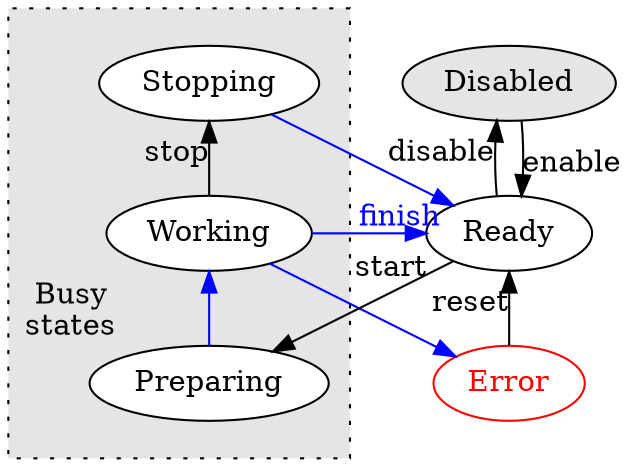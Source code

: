 digraph simple {
  layout="neato"

  _box [label=" \n \n \n \n \nBusy                       \nstates                       ",
        pos="-0.2,1!", height=3,shape=box, fillcolor=gray90,style="filled,dotted"]

  subgraph "cluster_Busy" {label="Busy-states";Busy;Preparing;Stopping;}
  Ready [pos="2,1!"];
  Error [pos="2,0!", color=red, fontcolor="red"];
  Disabled [pos="2,2!", fillcolor="gray90", style=filled];
  Busy [pos="0,1!", label="Working", style=filled, fillcolor=white];
  Preparing [pos="0,0!", style=filled, fillcolor=white];
  Stopping [pos="0,2!", style=filled, fillcolor=white];

  Ready -> Preparing [labelangle=-20, labeldistance=3,taillabel="start"];
  Preparing -> Busy [color=blue];
  Busy -> Stopping [label="stop"];
  Stopping -> Ready [color=blue];
  Busy -> Ready [label="finish", color=blue,fontcolor=blue];
  Busy -> Error [color=blue];
  Error -> Ready [label="reset"];
  Ready -> Disabled [label="disable"];
  Disabled -> Ready [label="enable"];
/*
  Busy -> Busy [label="start"];
  Ready -> Ready [label="stop"];
  Ready -> Ready [label="reset"];
*/
}
